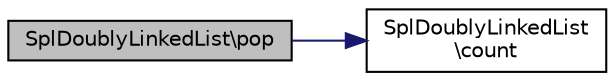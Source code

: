 digraph "SplDoublyLinkedList\pop"
{
  edge [fontname="Helvetica",fontsize="10",labelfontname="Helvetica",labelfontsize="10"];
  node [fontname="Helvetica",fontsize="10",shape=record];
  rankdir="LR";
  Node1 [label="SplDoublyLinkedList\\pop",height=0.2,width=0.4,color="black", fillcolor="grey75", style="filled" fontcolor="black"];
  Node1 -> Node2 [color="midnightblue",fontsize="10",style="solid",fontname="Helvetica"];
  Node2 [label="SplDoublyLinkedList\l\\count",height=0.2,width=0.4,color="black", fillcolor="white", style="filled",URL="$classSplDoublyLinkedList.html#a3b8e09cb22406e1d93769ec8b34facbe"];
}
